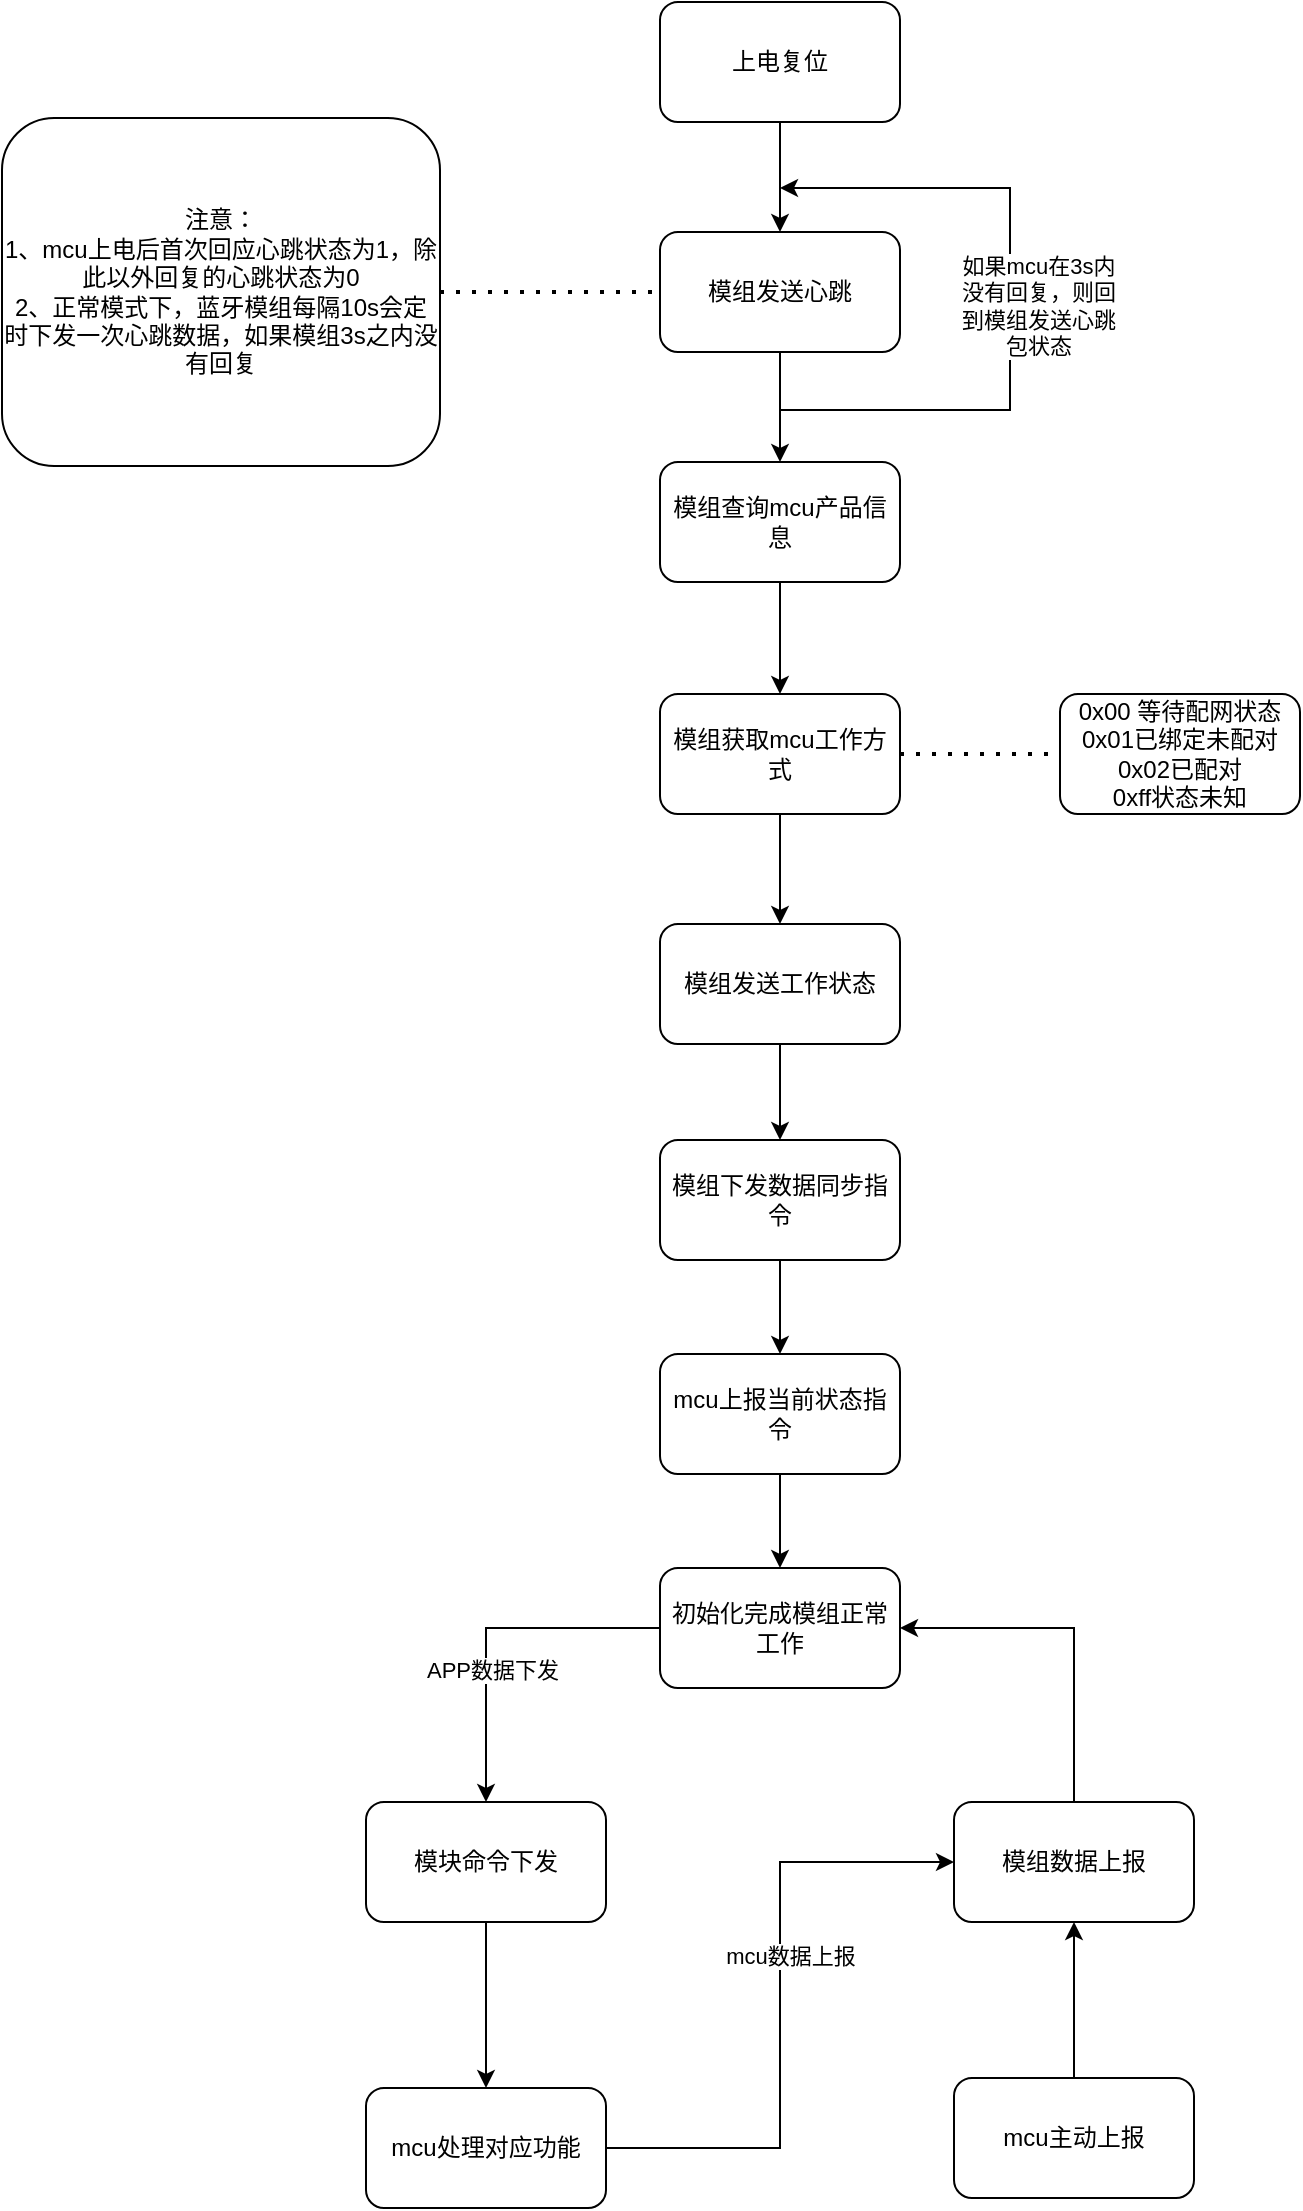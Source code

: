 <mxfile version="15.7.0" type="github">
  <diagram id="Vku-3kGXmXRSDvJjMeRn" name="Page-1">
    <mxGraphModel dx="1422" dy="762" grid="0" gridSize="10" guides="1" tooltips="1" connect="1" arrows="1" fold="1" page="1" pageScale="1" pageWidth="827" pageHeight="1169" math="0" shadow="0">
      <root>
        <mxCell id="0" />
        <mxCell id="1" parent="0" />
        <mxCell id="aDUUyhJWt16bwELiF9zS-15" value="" style="edgeStyle=orthogonalEdgeStyle;rounded=0;orthogonalLoop=1;jettySize=auto;html=1;" edge="1" parent="1" source="aDUUyhJWt16bwELiF9zS-2" target="aDUUyhJWt16bwELiF9zS-3">
          <mxGeometry relative="1" as="geometry" />
        </mxCell>
        <mxCell id="aDUUyhJWt16bwELiF9zS-14" value="" style="edgeStyle=orthogonalEdgeStyle;rounded=0;orthogonalLoop=1;jettySize=auto;html=1;" edge="1" parent="1" source="aDUUyhJWt16bwELiF9zS-1" target="aDUUyhJWt16bwELiF9zS-2">
          <mxGeometry relative="1" as="geometry" />
        </mxCell>
        <mxCell id="aDUUyhJWt16bwELiF9zS-1" value="上电复位" style="rounded=1;whiteSpace=wrap;html=1;" vertex="1" parent="1">
          <mxGeometry x="350" y="9" width="120" height="60" as="geometry" />
        </mxCell>
        <mxCell id="aDUUyhJWt16bwELiF9zS-2" value="模组发送心跳" style="rounded=1;whiteSpace=wrap;html=1;" vertex="1" parent="1">
          <mxGeometry x="350" y="124" width="120" height="60" as="geometry" />
        </mxCell>
        <mxCell id="aDUUyhJWt16bwELiF9zS-16" value="" style="edgeStyle=orthogonalEdgeStyle;rounded=0;orthogonalLoop=1;jettySize=auto;html=1;" edge="1" parent="1" source="aDUUyhJWt16bwELiF9zS-3" target="aDUUyhJWt16bwELiF9zS-4">
          <mxGeometry relative="1" as="geometry" />
        </mxCell>
        <mxCell id="aDUUyhJWt16bwELiF9zS-3" value="模组查询mcu产品信息" style="rounded=1;whiteSpace=wrap;html=1;" vertex="1" parent="1">
          <mxGeometry x="350" y="239" width="120" height="60" as="geometry" />
        </mxCell>
        <mxCell id="aDUUyhJWt16bwELiF9zS-17" value="" style="edgeStyle=orthogonalEdgeStyle;rounded=0;orthogonalLoop=1;jettySize=auto;html=1;" edge="1" parent="1" source="aDUUyhJWt16bwELiF9zS-4" target="aDUUyhJWt16bwELiF9zS-5">
          <mxGeometry relative="1" as="geometry" />
        </mxCell>
        <mxCell id="aDUUyhJWt16bwELiF9zS-4" value="模组获取mcu工作方式" style="rounded=1;whiteSpace=wrap;html=1;" vertex="1" parent="1">
          <mxGeometry x="350" y="355" width="120" height="60" as="geometry" />
        </mxCell>
        <mxCell id="aDUUyhJWt16bwELiF9zS-18" value="" style="edgeStyle=orthogonalEdgeStyle;rounded=0;orthogonalLoop=1;jettySize=auto;html=1;" edge="1" parent="1" source="aDUUyhJWt16bwELiF9zS-5" target="aDUUyhJWt16bwELiF9zS-6">
          <mxGeometry relative="1" as="geometry" />
        </mxCell>
        <mxCell id="aDUUyhJWt16bwELiF9zS-5" value="模组发送工作状态" style="rounded=1;whiteSpace=wrap;html=1;" vertex="1" parent="1">
          <mxGeometry x="350" y="470" width="120" height="60" as="geometry" />
        </mxCell>
        <mxCell id="aDUUyhJWt16bwELiF9zS-19" value="" style="edgeStyle=orthogonalEdgeStyle;rounded=0;orthogonalLoop=1;jettySize=auto;html=1;" edge="1" parent="1" source="aDUUyhJWt16bwELiF9zS-6" target="aDUUyhJWt16bwELiF9zS-7">
          <mxGeometry relative="1" as="geometry" />
        </mxCell>
        <mxCell id="aDUUyhJWt16bwELiF9zS-6" value="模组下发数据同步指令" style="rounded=1;whiteSpace=wrap;html=1;" vertex="1" parent="1">
          <mxGeometry x="350" y="578" width="120" height="60" as="geometry" />
        </mxCell>
        <mxCell id="aDUUyhJWt16bwELiF9zS-20" value="" style="edgeStyle=orthogonalEdgeStyle;rounded=0;orthogonalLoop=1;jettySize=auto;html=1;" edge="1" parent="1" source="aDUUyhJWt16bwELiF9zS-7" target="aDUUyhJWt16bwELiF9zS-8">
          <mxGeometry relative="1" as="geometry" />
        </mxCell>
        <mxCell id="aDUUyhJWt16bwELiF9zS-7" value="mcu上报当前状态指令" style="rounded=1;whiteSpace=wrap;html=1;" vertex="1" parent="1">
          <mxGeometry x="350" y="685" width="120" height="60" as="geometry" />
        </mxCell>
        <mxCell id="aDUUyhJWt16bwELiF9zS-23" style="edgeStyle=orthogonalEdgeStyle;rounded=0;orthogonalLoop=1;jettySize=auto;html=1;entryX=0.5;entryY=0;entryDx=0;entryDy=0;" edge="1" parent="1" source="aDUUyhJWt16bwELiF9zS-8" target="aDUUyhJWt16bwELiF9zS-9">
          <mxGeometry relative="1" as="geometry" />
        </mxCell>
        <mxCell id="aDUUyhJWt16bwELiF9zS-28" value="APP数据下发" style="edgeLabel;html=1;align=center;verticalAlign=middle;resizable=0;points=[];" vertex="1" connectable="0" parent="aDUUyhJWt16bwELiF9zS-23">
          <mxGeometry x="0.241" y="3" relative="1" as="geometry">
            <mxPoint as="offset" />
          </mxGeometry>
        </mxCell>
        <mxCell id="aDUUyhJWt16bwELiF9zS-8" value="初始化完成模组正常工作" style="rounded=1;whiteSpace=wrap;html=1;" vertex="1" parent="1">
          <mxGeometry x="350" y="792" width="120" height="60" as="geometry" />
        </mxCell>
        <mxCell id="aDUUyhJWt16bwELiF9zS-24" style="edgeStyle=orthogonalEdgeStyle;rounded=0;orthogonalLoop=1;jettySize=auto;html=1;exitX=0.5;exitY=1;exitDx=0;exitDy=0;" edge="1" parent="1" source="aDUUyhJWt16bwELiF9zS-9" target="aDUUyhJWt16bwELiF9zS-10">
          <mxGeometry relative="1" as="geometry">
            <Array as="points">
              <mxPoint x="263" y="1010" />
              <mxPoint x="263" y="1010" />
            </Array>
          </mxGeometry>
        </mxCell>
        <mxCell id="aDUUyhJWt16bwELiF9zS-9" value="模块命令下发" style="rounded=1;whiteSpace=wrap;html=1;" vertex="1" parent="1">
          <mxGeometry x="203" y="909" width="120" height="60" as="geometry" />
        </mxCell>
        <mxCell id="aDUUyhJWt16bwELiF9zS-25" style="edgeStyle=orthogonalEdgeStyle;rounded=0;orthogonalLoop=1;jettySize=auto;html=1;exitX=1;exitY=0.5;exitDx=0;exitDy=0;entryX=0;entryY=0.5;entryDx=0;entryDy=0;" edge="1" parent="1" source="aDUUyhJWt16bwELiF9zS-10" target="aDUUyhJWt16bwELiF9zS-11">
          <mxGeometry relative="1" as="geometry" />
        </mxCell>
        <mxCell id="aDUUyhJWt16bwELiF9zS-29" value="mcu数据上报" style="edgeLabel;html=1;align=center;verticalAlign=middle;resizable=0;points=[];" vertex="1" connectable="0" parent="aDUUyhJWt16bwELiF9zS-25">
          <mxGeometry x="0.155" y="-5" relative="1" as="geometry">
            <mxPoint as="offset" />
          </mxGeometry>
        </mxCell>
        <mxCell id="aDUUyhJWt16bwELiF9zS-10" value="mcu处理对应功能" style="rounded=1;whiteSpace=wrap;html=1;" vertex="1" parent="1">
          <mxGeometry x="203" y="1052" width="120" height="60" as="geometry" />
        </mxCell>
        <mxCell id="aDUUyhJWt16bwELiF9zS-27" style="edgeStyle=orthogonalEdgeStyle;rounded=0;orthogonalLoop=1;jettySize=auto;html=1;entryX=1;entryY=0.5;entryDx=0;entryDy=0;" edge="1" parent="1" source="aDUUyhJWt16bwELiF9zS-11" target="aDUUyhJWt16bwELiF9zS-8">
          <mxGeometry relative="1" as="geometry">
            <Array as="points">
              <mxPoint x="557" y="822" />
            </Array>
          </mxGeometry>
        </mxCell>
        <mxCell id="aDUUyhJWt16bwELiF9zS-11" value="模组数据上报" style="rounded=1;whiteSpace=wrap;html=1;" vertex="1" parent="1">
          <mxGeometry x="497" y="909" width="120" height="60" as="geometry" />
        </mxCell>
        <mxCell id="aDUUyhJWt16bwELiF9zS-26" style="edgeStyle=orthogonalEdgeStyle;rounded=0;orthogonalLoop=1;jettySize=auto;html=1;entryX=0.5;entryY=1;entryDx=0;entryDy=0;" edge="1" parent="1" source="aDUUyhJWt16bwELiF9zS-12" target="aDUUyhJWt16bwELiF9zS-11">
          <mxGeometry relative="1" as="geometry" />
        </mxCell>
        <mxCell id="aDUUyhJWt16bwELiF9zS-12" value="mcu主动上报" style="rounded=1;whiteSpace=wrap;html=1;" vertex="1" parent="1">
          <mxGeometry x="497" y="1047" width="120" height="60" as="geometry" />
        </mxCell>
        <mxCell id="aDUUyhJWt16bwELiF9zS-30" value="注意：&lt;br&gt;1、mcu上电后首次回应心跳状态为1，除此以外回复的心跳状态为0&lt;br&gt;2、正常模式下，蓝牙模组每隔10s会定时下发一次心跳数据，如果模组3s之内没有回复" style="whiteSpace=wrap;html=1;rounded=1;" vertex="1" parent="1">
          <mxGeometry x="21" y="67" width="219" height="174" as="geometry" />
        </mxCell>
        <mxCell id="aDUUyhJWt16bwELiF9zS-32" value="" style="endArrow=none;dashed=1;html=1;dashPattern=1 3;strokeWidth=2;rounded=0;exitX=1;exitY=0.5;exitDx=0;exitDy=0;" edge="1" parent="1" source="aDUUyhJWt16bwELiF9zS-30">
          <mxGeometry width="50" height="50" relative="1" as="geometry">
            <mxPoint x="362" y="160" as="sourcePoint" />
            <mxPoint x="347" y="154" as="targetPoint" />
          </mxGeometry>
        </mxCell>
        <mxCell id="aDUUyhJWt16bwELiF9zS-36" value="" style="endArrow=classic;html=1;rounded=0;edgeStyle=orthogonalEdgeStyle;" edge="1" parent="1">
          <mxGeometry width="50" height="50" relative="1" as="geometry">
            <mxPoint x="410" y="213" as="sourcePoint" />
            <mxPoint x="410" y="102" as="targetPoint" />
            <Array as="points">
              <mxPoint x="525" y="213" />
              <mxPoint x="525" y="102" />
            </Array>
          </mxGeometry>
        </mxCell>
        <mxCell id="aDUUyhJWt16bwELiF9zS-37" value="如果mcu在3s内&lt;br&gt;没有回复，则回&lt;br&gt;到模组发送心跳&lt;br&gt;包状态" style="edgeLabel;html=1;align=center;verticalAlign=middle;resizable=0;points=[];" vertex="1" connectable="0" parent="aDUUyhJWt16bwELiF9zS-36">
          <mxGeometry x="0.132" y="1" relative="1" as="geometry">
            <mxPoint x="15" y="26" as="offset" />
          </mxGeometry>
        </mxCell>
        <mxCell id="aDUUyhJWt16bwELiF9zS-39" value="0x00 等待配网状态&lt;br&gt;0x01已绑定未配对&lt;br&gt;0x02已配对&lt;br&gt;0xff状态未知" style="whiteSpace=wrap;html=1;rounded=1;" vertex="1" parent="1">
          <mxGeometry x="550" y="355" width="120" height="60" as="geometry" />
        </mxCell>
        <mxCell id="aDUUyhJWt16bwELiF9zS-42" value="" style="endArrow=none;dashed=1;html=1;dashPattern=1 3;strokeWidth=2;rounded=0;exitX=1;exitY=0.5;exitDx=0;exitDy=0;" edge="1" parent="1" source="aDUUyhJWt16bwELiF9zS-4" target="aDUUyhJWt16bwELiF9zS-39">
          <mxGeometry width="50" height="50" relative="1" as="geometry">
            <mxPoint x="554" y="516" as="sourcePoint" />
            <mxPoint x="604" y="466" as="targetPoint" />
          </mxGeometry>
        </mxCell>
      </root>
    </mxGraphModel>
  </diagram>
</mxfile>
